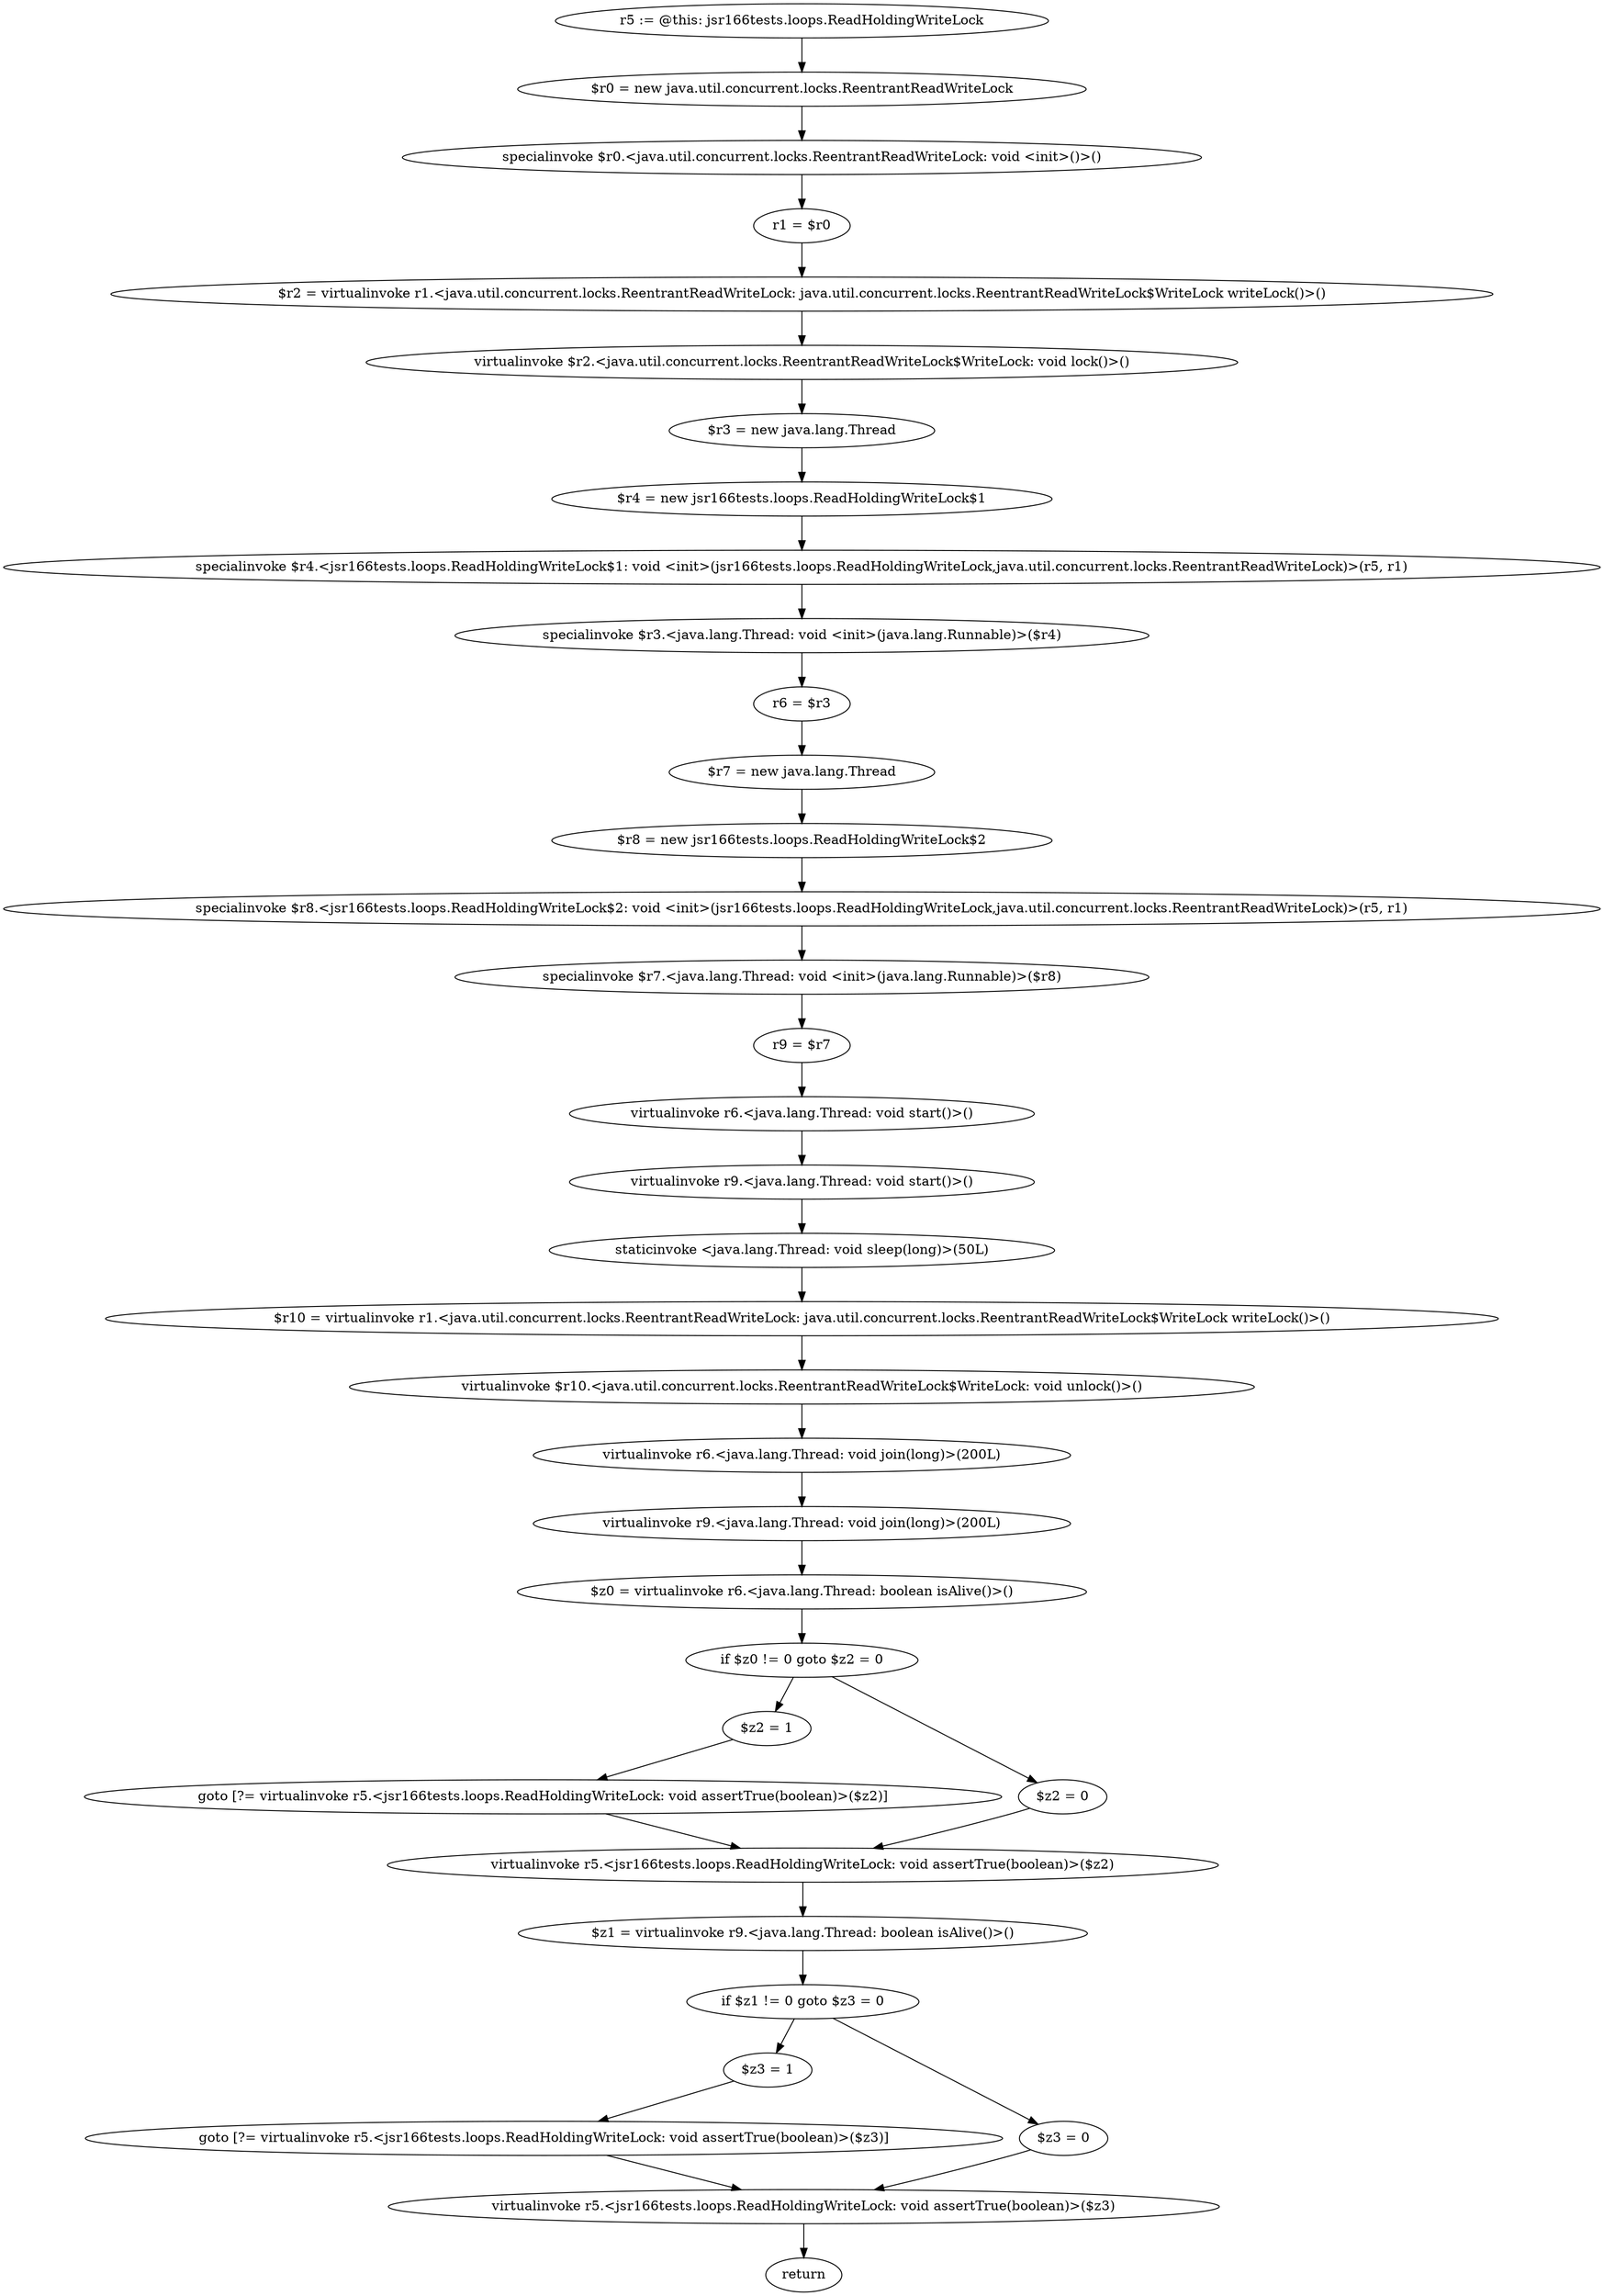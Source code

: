 digraph "unitGraph" {
    "r5 := @this: jsr166tests.loops.ReadHoldingWriteLock"
    "$r0 = new java.util.concurrent.locks.ReentrantReadWriteLock"
    "specialinvoke $r0.<java.util.concurrent.locks.ReentrantReadWriteLock: void <init>()>()"
    "r1 = $r0"
    "$r2 = virtualinvoke r1.<java.util.concurrent.locks.ReentrantReadWriteLock: java.util.concurrent.locks.ReentrantReadWriteLock$WriteLock writeLock()>()"
    "virtualinvoke $r2.<java.util.concurrent.locks.ReentrantReadWriteLock$WriteLock: void lock()>()"
    "$r3 = new java.lang.Thread"
    "$r4 = new jsr166tests.loops.ReadHoldingWriteLock$1"
    "specialinvoke $r4.<jsr166tests.loops.ReadHoldingWriteLock$1: void <init>(jsr166tests.loops.ReadHoldingWriteLock,java.util.concurrent.locks.ReentrantReadWriteLock)>(r5, r1)"
    "specialinvoke $r3.<java.lang.Thread: void <init>(java.lang.Runnable)>($r4)"
    "r6 = $r3"
    "$r7 = new java.lang.Thread"
    "$r8 = new jsr166tests.loops.ReadHoldingWriteLock$2"
    "specialinvoke $r8.<jsr166tests.loops.ReadHoldingWriteLock$2: void <init>(jsr166tests.loops.ReadHoldingWriteLock,java.util.concurrent.locks.ReentrantReadWriteLock)>(r5, r1)"
    "specialinvoke $r7.<java.lang.Thread: void <init>(java.lang.Runnable)>($r8)"
    "r9 = $r7"
    "virtualinvoke r6.<java.lang.Thread: void start()>()"
    "virtualinvoke r9.<java.lang.Thread: void start()>()"
    "staticinvoke <java.lang.Thread: void sleep(long)>(50L)"
    "$r10 = virtualinvoke r1.<java.util.concurrent.locks.ReentrantReadWriteLock: java.util.concurrent.locks.ReentrantReadWriteLock$WriteLock writeLock()>()"
    "virtualinvoke $r10.<java.util.concurrent.locks.ReentrantReadWriteLock$WriteLock: void unlock()>()"
    "virtualinvoke r6.<java.lang.Thread: void join(long)>(200L)"
    "virtualinvoke r9.<java.lang.Thread: void join(long)>(200L)"
    "$z0 = virtualinvoke r6.<java.lang.Thread: boolean isAlive()>()"
    "if $z0 != 0 goto $z2 = 0"
    "$z2 = 1"
    "goto [?= virtualinvoke r5.<jsr166tests.loops.ReadHoldingWriteLock: void assertTrue(boolean)>($z2)]"
    "$z2 = 0"
    "virtualinvoke r5.<jsr166tests.loops.ReadHoldingWriteLock: void assertTrue(boolean)>($z2)"
    "$z1 = virtualinvoke r9.<java.lang.Thread: boolean isAlive()>()"
    "if $z1 != 0 goto $z3 = 0"
    "$z3 = 1"
    "goto [?= virtualinvoke r5.<jsr166tests.loops.ReadHoldingWriteLock: void assertTrue(boolean)>($z3)]"
    "$z3 = 0"
    "virtualinvoke r5.<jsr166tests.loops.ReadHoldingWriteLock: void assertTrue(boolean)>($z3)"
    "return"
    "r5 := @this: jsr166tests.loops.ReadHoldingWriteLock"->"$r0 = new java.util.concurrent.locks.ReentrantReadWriteLock";
    "$r0 = new java.util.concurrent.locks.ReentrantReadWriteLock"->"specialinvoke $r0.<java.util.concurrent.locks.ReentrantReadWriteLock: void <init>()>()";
    "specialinvoke $r0.<java.util.concurrent.locks.ReentrantReadWriteLock: void <init>()>()"->"r1 = $r0";
    "r1 = $r0"->"$r2 = virtualinvoke r1.<java.util.concurrent.locks.ReentrantReadWriteLock: java.util.concurrent.locks.ReentrantReadWriteLock$WriteLock writeLock()>()";
    "$r2 = virtualinvoke r1.<java.util.concurrent.locks.ReentrantReadWriteLock: java.util.concurrent.locks.ReentrantReadWriteLock$WriteLock writeLock()>()"->"virtualinvoke $r2.<java.util.concurrent.locks.ReentrantReadWriteLock$WriteLock: void lock()>()";
    "virtualinvoke $r2.<java.util.concurrent.locks.ReentrantReadWriteLock$WriteLock: void lock()>()"->"$r3 = new java.lang.Thread";
    "$r3 = new java.lang.Thread"->"$r4 = new jsr166tests.loops.ReadHoldingWriteLock$1";
    "$r4 = new jsr166tests.loops.ReadHoldingWriteLock$1"->"specialinvoke $r4.<jsr166tests.loops.ReadHoldingWriteLock$1: void <init>(jsr166tests.loops.ReadHoldingWriteLock,java.util.concurrent.locks.ReentrantReadWriteLock)>(r5, r1)";
    "specialinvoke $r4.<jsr166tests.loops.ReadHoldingWriteLock$1: void <init>(jsr166tests.loops.ReadHoldingWriteLock,java.util.concurrent.locks.ReentrantReadWriteLock)>(r5, r1)"->"specialinvoke $r3.<java.lang.Thread: void <init>(java.lang.Runnable)>($r4)";
    "specialinvoke $r3.<java.lang.Thread: void <init>(java.lang.Runnable)>($r4)"->"r6 = $r3";
    "r6 = $r3"->"$r7 = new java.lang.Thread";
    "$r7 = new java.lang.Thread"->"$r8 = new jsr166tests.loops.ReadHoldingWriteLock$2";
    "$r8 = new jsr166tests.loops.ReadHoldingWriteLock$2"->"specialinvoke $r8.<jsr166tests.loops.ReadHoldingWriteLock$2: void <init>(jsr166tests.loops.ReadHoldingWriteLock,java.util.concurrent.locks.ReentrantReadWriteLock)>(r5, r1)";
    "specialinvoke $r8.<jsr166tests.loops.ReadHoldingWriteLock$2: void <init>(jsr166tests.loops.ReadHoldingWriteLock,java.util.concurrent.locks.ReentrantReadWriteLock)>(r5, r1)"->"specialinvoke $r7.<java.lang.Thread: void <init>(java.lang.Runnable)>($r8)";
    "specialinvoke $r7.<java.lang.Thread: void <init>(java.lang.Runnable)>($r8)"->"r9 = $r7";
    "r9 = $r7"->"virtualinvoke r6.<java.lang.Thread: void start()>()";
    "virtualinvoke r6.<java.lang.Thread: void start()>()"->"virtualinvoke r9.<java.lang.Thread: void start()>()";
    "virtualinvoke r9.<java.lang.Thread: void start()>()"->"staticinvoke <java.lang.Thread: void sleep(long)>(50L)";
    "staticinvoke <java.lang.Thread: void sleep(long)>(50L)"->"$r10 = virtualinvoke r1.<java.util.concurrent.locks.ReentrantReadWriteLock: java.util.concurrent.locks.ReentrantReadWriteLock$WriteLock writeLock()>()";
    "$r10 = virtualinvoke r1.<java.util.concurrent.locks.ReentrantReadWriteLock: java.util.concurrent.locks.ReentrantReadWriteLock$WriteLock writeLock()>()"->"virtualinvoke $r10.<java.util.concurrent.locks.ReentrantReadWriteLock$WriteLock: void unlock()>()";
    "virtualinvoke $r10.<java.util.concurrent.locks.ReentrantReadWriteLock$WriteLock: void unlock()>()"->"virtualinvoke r6.<java.lang.Thread: void join(long)>(200L)";
    "virtualinvoke r6.<java.lang.Thread: void join(long)>(200L)"->"virtualinvoke r9.<java.lang.Thread: void join(long)>(200L)";
    "virtualinvoke r9.<java.lang.Thread: void join(long)>(200L)"->"$z0 = virtualinvoke r6.<java.lang.Thread: boolean isAlive()>()";
    "$z0 = virtualinvoke r6.<java.lang.Thread: boolean isAlive()>()"->"if $z0 != 0 goto $z2 = 0";
    "if $z0 != 0 goto $z2 = 0"->"$z2 = 1";
    "if $z0 != 0 goto $z2 = 0"->"$z2 = 0";
    "$z2 = 1"->"goto [?= virtualinvoke r5.<jsr166tests.loops.ReadHoldingWriteLock: void assertTrue(boolean)>($z2)]";
    "goto [?= virtualinvoke r5.<jsr166tests.loops.ReadHoldingWriteLock: void assertTrue(boolean)>($z2)]"->"virtualinvoke r5.<jsr166tests.loops.ReadHoldingWriteLock: void assertTrue(boolean)>($z2)";
    "$z2 = 0"->"virtualinvoke r5.<jsr166tests.loops.ReadHoldingWriteLock: void assertTrue(boolean)>($z2)";
    "virtualinvoke r5.<jsr166tests.loops.ReadHoldingWriteLock: void assertTrue(boolean)>($z2)"->"$z1 = virtualinvoke r9.<java.lang.Thread: boolean isAlive()>()";
    "$z1 = virtualinvoke r9.<java.lang.Thread: boolean isAlive()>()"->"if $z1 != 0 goto $z3 = 0";
    "if $z1 != 0 goto $z3 = 0"->"$z3 = 1";
    "if $z1 != 0 goto $z3 = 0"->"$z3 = 0";
    "$z3 = 1"->"goto [?= virtualinvoke r5.<jsr166tests.loops.ReadHoldingWriteLock: void assertTrue(boolean)>($z3)]";
    "goto [?= virtualinvoke r5.<jsr166tests.loops.ReadHoldingWriteLock: void assertTrue(boolean)>($z3)]"->"virtualinvoke r5.<jsr166tests.loops.ReadHoldingWriteLock: void assertTrue(boolean)>($z3)";
    "$z3 = 0"->"virtualinvoke r5.<jsr166tests.loops.ReadHoldingWriteLock: void assertTrue(boolean)>($z3)";
    "virtualinvoke r5.<jsr166tests.loops.ReadHoldingWriteLock: void assertTrue(boolean)>($z3)"->"return";
}
